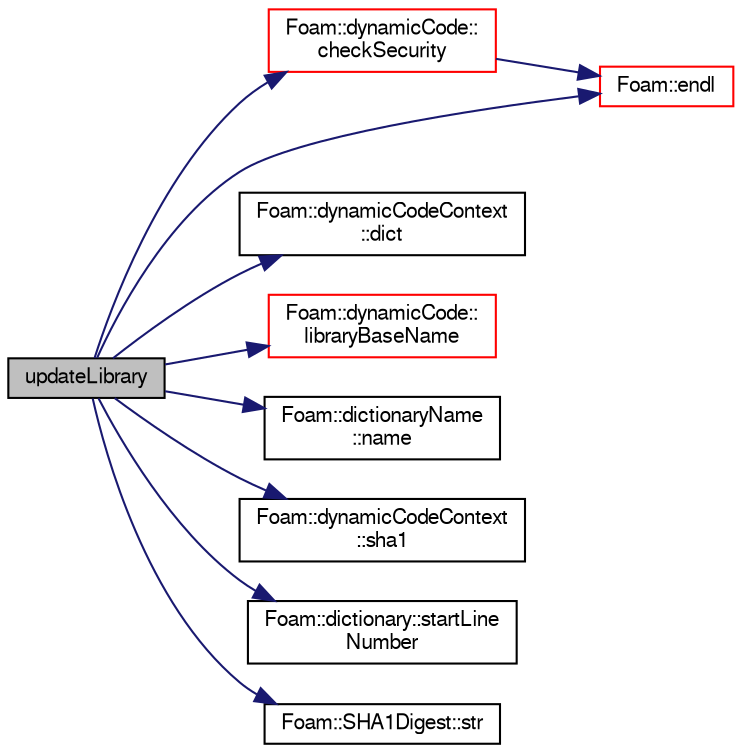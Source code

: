 digraph "updateLibrary"
{
  bgcolor="transparent";
  edge [fontname="FreeSans",fontsize="10",labelfontname="FreeSans",labelfontsize="10"];
  node [fontname="FreeSans",fontsize="10",shape=record];
  rankdir="LR";
  Node1 [label="updateLibrary",height=0.2,width=0.4,color="black", fillcolor="grey75", style="filled" fontcolor="black"];
  Node1 -> Node2 [color="midnightblue",fontsize="10",style="solid",fontname="FreeSans"];
  Node2 [label="Foam::dynamicCode::\lcheckSecurity",height=0.2,width=0.4,color="red",URL="$a00573.html#aa14fd6b7ed159a9d8491d861535358c7",tooltip="Check security for creating dynamic code. "];
  Node2 -> Node3 [color="midnightblue",fontsize="10",style="solid",fontname="FreeSans"];
  Node3 [label="Foam::endl",height=0.2,width=0.4,color="red",URL="$a10237.html#a2db8fe02a0d3909e9351bb4275b23ce4",tooltip="Add newline and flush stream. "];
  Node1 -> Node4 [color="midnightblue",fontsize="10",style="solid",fontname="FreeSans"];
  Node4 [label="Foam::dynamicCodeContext\l::dict",height=0.2,width=0.4,color="black",URL="$a00574.html#a673ccade304bbbc88a006b8fdcb01523",tooltip="Return the parent dictionary context. "];
  Node1 -> Node3 [color="midnightblue",fontsize="10",style="solid",fontname="FreeSans"];
  Node1 -> Node5 [color="midnightblue",fontsize="10",style="solid",fontname="FreeSans"];
  Node5 [label="Foam::dynamicCode::\llibraryBaseName",height=0.2,width=0.4,color="red",URL="$a00573.html#a916018c74c652d330ed74ee6881e6af5",tooltip="Return the library basename without leading &#39;lib&#39; or trailing &#39;.so&#39;. "];
  Node1 -> Node6 [color="midnightblue",fontsize="10",style="solid",fontname="FreeSans"];
  Node6 [label="Foam::dictionaryName\l::name",height=0.2,width=0.4,color="black",URL="$a00505.html#acd3da3556711337d571c60cf9ffb91cc",tooltip="Return the dictionary name. "];
  Node1 -> Node7 [color="midnightblue",fontsize="10",style="solid",fontname="FreeSans"];
  Node7 [label="Foam::dynamicCodeContext\l::sha1",height=0.2,width=0.4,color="black",URL="$a00574.html#a48f51d6930f9b57d2389206861551372",tooltip="Return SHA1 digest calculated from include, options, code. "];
  Node1 -> Node8 [color="midnightblue",fontsize="10",style="solid",fontname="FreeSans"];
  Node8 [label="Foam::dictionary::startLine\lNumber",height=0.2,width=0.4,color="black",URL="$a00502.html#a2535f3d5b5cb39190c77ef00839a93dc",tooltip="Return line number of first token in dictionary. "];
  Node1 -> Node9 [color="midnightblue",fontsize="10",style="solid",fontname="FreeSans"];
  Node9 [label="Foam::SHA1Digest::str",height=0.2,width=0.4,color="black",URL="$a02221.html#ad8a26ee37466fd7a4b22b9bc1cad5d8b",tooltip="Return (40-byte) text representation, optionally with &#39;_&#39; prefix. "];
}
